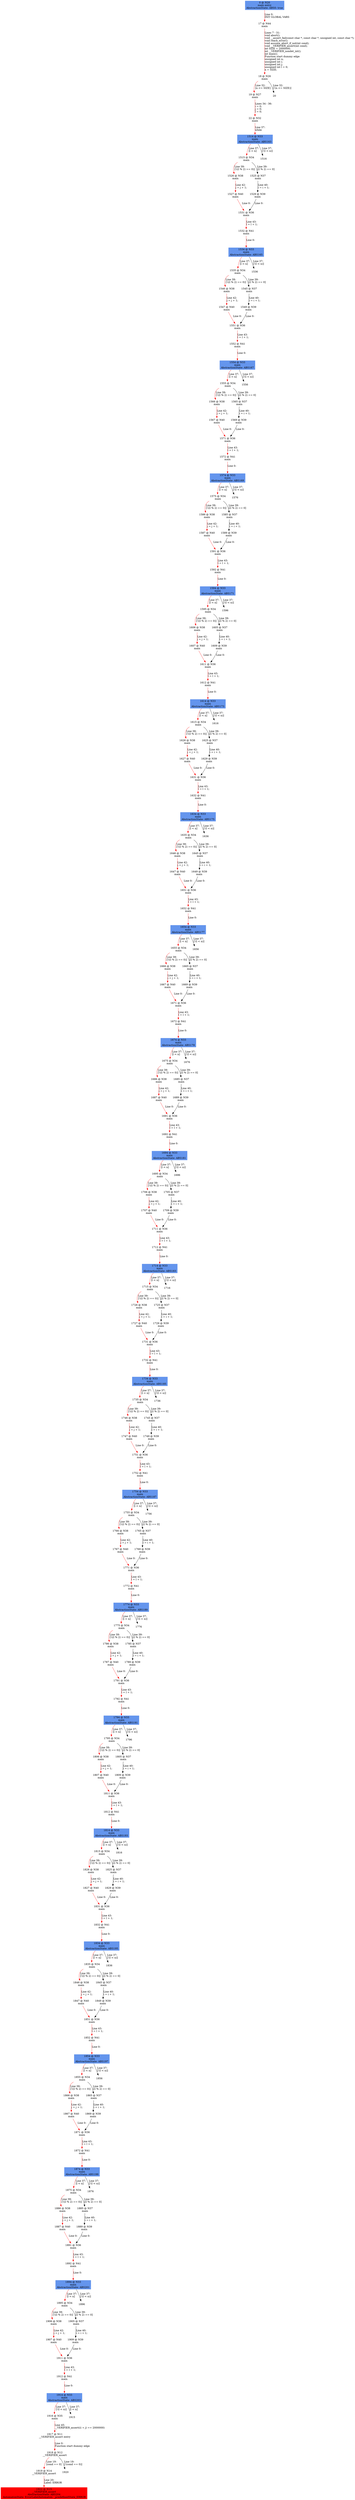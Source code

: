 digraph ARG {
node [style="filled" shape="box" color="white"]
0 [fillcolor="cornflowerblue" label="0 @ N20\nmain entry\nAbstractionState: ABS0: true\n" id="0"]
17 [label="17 @ N44\nmain\n" id="17"]
18 [label="18 @ N26\nmain\n" id="18"]
19 [label="19 @ N27\nmain\n" id="19"]
22 [label="22 @ N32\nmain\n" id="22"]
1514 [fillcolor="cornflowerblue" label="1514 @ N33\nmain\nAbstractionState: ABS163\n" id="1514"]
1515 [label="1515 @ N34\nmain\n" id="1515"]
1526 [label="1526 @ N38\nmain\n" id="1526"]
1527 [label="1527 @ N40\nmain\n" id="1527"]
1531 [label="1531 @ N36\nmain\n" id="1531"]
1532 [label="1532 @ N41\nmain\n" id="1532"]
1534 [fillcolor="cornflowerblue" label="1534 @ N33\nmain\nAbstractionState: ABS165\n" id="1534"]
1535 [label="1535 @ N34\nmain\n" id="1535"]
1546 [label="1546 @ N38\nmain\n" id="1546"]
1547 [label="1547 @ N40\nmain\n" id="1547"]
1551 [label="1551 @ N36\nmain\n" id="1551"]
1552 [label="1552 @ N41\nmain\n" id="1552"]
1554 [fillcolor="cornflowerblue" label="1554 @ N33\nmain\nAbstractionState: ABS167\n" id="1554"]
1555 [label="1555 @ N34\nmain\n" id="1555"]
1566 [label="1566 @ N38\nmain\n" id="1566"]
1567 [label="1567 @ N40\nmain\n" id="1567"]
1571 [label="1571 @ N36\nmain\n" id="1571"]
1572 [label="1572 @ N41\nmain\n" id="1572"]
1574 [fillcolor="cornflowerblue" label="1574 @ N33\nmain\nAbstractionState: ABS169\n" id="1574"]
1575 [label="1575 @ N34\nmain\n" id="1575"]
1586 [label="1586 @ N38\nmain\n" id="1586"]
1587 [label="1587 @ N40\nmain\n" id="1587"]
1591 [label="1591 @ N36\nmain\n" id="1591"]
1592 [label="1592 @ N41\nmain\n" id="1592"]
1594 [fillcolor="cornflowerblue" label="1594 @ N33\nmain\nAbstractionState: ABS171\n" id="1594"]
1595 [label="1595 @ N34\nmain\n" id="1595"]
1606 [label="1606 @ N38\nmain\n" id="1606"]
1607 [label="1607 @ N40\nmain\n" id="1607"]
1611 [label="1611 @ N36\nmain\n" id="1611"]
1612 [label="1612 @ N41\nmain\n" id="1612"]
1614 [fillcolor="cornflowerblue" label="1614 @ N33\nmain\nAbstractionState: ABS173\n" id="1614"]
1615 [label="1615 @ N34\nmain\n" id="1615"]
1626 [label="1626 @ N38\nmain\n" id="1626"]
1627 [label="1627 @ N40\nmain\n" id="1627"]
1631 [label="1631 @ N36\nmain\n" id="1631"]
1632 [label="1632 @ N41\nmain\n" id="1632"]
1634 [fillcolor="cornflowerblue" label="1634 @ N33\nmain\nAbstractionState: ABS175\n" id="1634"]
1635 [label="1635 @ N34\nmain\n" id="1635"]
1646 [label="1646 @ N38\nmain\n" id="1646"]
1647 [label="1647 @ N40\nmain\n" id="1647"]
1651 [label="1651 @ N36\nmain\n" id="1651"]
1652 [label="1652 @ N41\nmain\n" id="1652"]
1654 [fillcolor="cornflowerblue" label="1654 @ N33\nmain\nAbstractionState: ABS177\n" id="1654"]
1655 [label="1655 @ N34\nmain\n" id="1655"]
1666 [label="1666 @ N38\nmain\n" id="1666"]
1667 [label="1667 @ N40\nmain\n" id="1667"]
1671 [label="1671 @ N36\nmain\n" id="1671"]
1672 [label="1672 @ N41\nmain\n" id="1672"]
1674 [fillcolor="cornflowerblue" label="1674 @ N33\nmain\nAbstractionState: ABS179\n" id="1674"]
1675 [label="1675 @ N34\nmain\n" id="1675"]
1686 [label="1686 @ N38\nmain\n" id="1686"]
1687 [label="1687 @ N40\nmain\n" id="1687"]
1691 [label="1691 @ N36\nmain\n" id="1691"]
1692 [label="1692 @ N41\nmain\n" id="1692"]
1694 [fillcolor="cornflowerblue" label="1694 @ N33\nmain\nAbstractionState: ABS181\n" id="1694"]
1695 [label="1695 @ N34\nmain\n" id="1695"]
1706 [label="1706 @ N38\nmain\n" id="1706"]
1707 [label="1707 @ N40\nmain\n" id="1707"]
1711 [label="1711 @ N36\nmain\n" id="1711"]
1712 [label="1712 @ N41\nmain\n" id="1712"]
1714 [fillcolor="cornflowerblue" label="1714 @ N33\nmain\nAbstractionState: ABS183\n" id="1714"]
1715 [label="1715 @ N34\nmain\n" id="1715"]
1726 [label="1726 @ N38\nmain\n" id="1726"]
1727 [label="1727 @ N40\nmain\n" id="1727"]
1731 [label="1731 @ N36\nmain\n" id="1731"]
1732 [label="1732 @ N41\nmain\n" id="1732"]
1734 [fillcolor="cornflowerblue" label="1734 @ N33\nmain\nAbstractionState: ABS185\n" id="1734"]
1735 [label="1735 @ N34\nmain\n" id="1735"]
1746 [label="1746 @ N38\nmain\n" id="1746"]
1747 [label="1747 @ N40\nmain\n" id="1747"]
1751 [label="1751 @ N36\nmain\n" id="1751"]
1752 [label="1752 @ N41\nmain\n" id="1752"]
1754 [fillcolor="cornflowerblue" label="1754 @ N33\nmain\nAbstractionState: ABS187\n" id="1754"]
1755 [label="1755 @ N34\nmain\n" id="1755"]
1766 [label="1766 @ N38\nmain\n" id="1766"]
1767 [label="1767 @ N40\nmain\n" id="1767"]
1771 [label="1771 @ N36\nmain\n" id="1771"]
1772 [label="1772 @ N41\nmain\n" id="1772"]
1774 [fillcolor="cornflowerblue" label="1774 @ N33\nmain\nAbstractionState: ABS189\n" id="1774"]
1775 [label="1775 @ N34\nmain\n" id="1775"]
1786 [label="1786 @ N38\nmain\n" id="1786"]
1787 [label="1787 @ N40\nmain\n" id="1787"]
1791 [label="1791 @ N36\nmain\n" id="1791"]
1792 [label="1792 @ N41\nmain\n" id="1792"]
1794 [fillcolor="cornflowerblue" label="1794 @ N33\nmain\nAbstractionState: ABS191\n" id="1794"]
1795 [label="1795 @ N34\nmain\n" id="1795"]
1806 [label="1806 @ N38\nmain\n" id="1806"]
1807 [label="1807 @ N40\nmain\n" id="1807"]
1811 [label="1811 @ N36\nmain\n" id="1811"]
1812 [label="1812 @ N41\nmain\n" id="1812"]
1814 [fillcolor="cornflowerblue" label="1814 @ N33\nmain\nAbstractionState: ABS193\n" id="1814"]
1815 [label="1815 @ N34\nmain\n" id="1815"]
1826 [label="1826 @ N38\nmain\n" id="1826"]
1827 [label="1827 @ N40\nmain\n" id="1827"]
1831 [label="1831 @ N36\nmain\n" id="1831"]
1832 [label="1832 @ N41\nmain\n" id="1832"]
1834 [fillcolor="cornflowerblue" label="1834 @ N33\nmain\nAbstractionState: ABS195\n" id="1834"]
1835 [label="1835 @ N34\nmain\n" id="1835"]
1846 [label="1846 @ N38\nmain\n" id="1846"]
1847 [label="1847 @ N40\nmain\n" id="1847"]
1851 [label="1851 @ N36\nmain\n" id="1851"]
1852 [label="1852 @ N41\nmain\n" id="1852"]
1854 [fillcolor="cornflowerblue" label="1854 @ N33\nmain\nAbstractionState: ABS197\n" id="1854"]
1855 [label="1855 @ N34\nmain\n" id="1855"]
1866 [label="1866 @ N38\nmain\n" id="1866"]
1867 [label="1867 @ N40\nmain\n" id="1867"]
1871 [label="1871 @ N36\nmain\n" id="1871"]
1872 [label="1872 @ N41\nmain\n" id="1872"]
1874 [fillcolor="cornflowerblue" label="1874 @ N33\nmain\nAbstractionState: ABS199\n" id="1874"]
1875 [label="1875 @ N34\nmain\n" id="1875"]
1886 [label="1886 @ N38\nmain\n" id="1886"]
1887 [label="1887 @ N40\nmain\n" id="1887"]
1891 [label="1891 @ N36\nmain\n" id="1891"]
1892 [label="1892 @ N41\nmain\n" id="1892"]
1894 [fillcolor="cornflowerblue" label="1894 @ N33\nmain\nAbstractionState: ABS201\n" id="1894"]
1895 [label="1895 @ N34\nmain\n" id="1895"]
1906 [label="1906 @ N38\nmain\n" id="1906"]
1907 [label="1907 @ N40\nmain\n" id="1907"]
1911 [label="1911 @ N36\nmain\n" id="1911"]
1912 [label="1912 @ N41\nmain\n" id="1912"]
1914 [fillcolor="cornflowerblue" label="1914 @ N33\nmain\nAbstractionState: ABS203\n" id="1914"]
1916 [label="1916 @ N35\nmain\n" id="1916"]
1917 [label="1917 @ N11\n__VERIFIER_assert entry\n" id="1917"]
1918 [label="1918 @ N12\n__VERIFIER_assert\n" id="1918"]
1919 [label="1919 @ N14\n__VERIFIER_assert\n" id="1919"]
1922 [fillcolor="red" label="1922 @ N15\n__VERIFIER_assert\nAbstractionState: ABS204\n AutomatonState: ErrorLabelAutomaton: _predefinedState_ERROR\n" id="1922"]
1905 [label="1905 @ N37\nmain\n" id="1905"]
1909 [label="1909 @ N39\nmain\n" id="1909"]
1885 [label="1885 @ N37\nmain\n" id="1885"]
1889 [label="1889 @ N39\nmain\n" id="1889"]
1865 [label="1865 @ N37\nmain\n" id="1865"]
1869 [label="1869 @ N39\nmain\n" id="1869"]
1845 [label="1845 @ N37\nmain\n" id="1845"]
1849 [label="1849 @ N39\nmain\n" id="1849"]
1825 [label="1825 @ N37\nmain\n" id="1825"]
1829 [label="1829 @ N39\nmain\n" id="1829"]
1805 [label="1805 @ N37\nmain\n" id="1805"]
1809 [label="1809 @ N39\nmain\n" id="1809"]
1785 [label="1785 @ N37\nmain\n" id="1785"]
1789 [label="1789 @ N39\nmain\n" id="1789"]
1765 [label="1765 @ N37\nmain\n" id="1765"]
1769 [label="1769 @ N39\nmain\n" id="1769"]
1745 [label="1745 @ N37\nmain\n" id="1745"]
1749 [label="1749 @ N39\nmain\n" id="1749"]
1725 [label="1725 @ N37\nmain\n" id="1725"]
1729 [label="1729 @ N39\nmain\n" id="1729"]
1705 [label="1705 @ N37\nmain\n" id="1705"]
1709 [label="1709 @ N39\nmain\n" id="1709"]
1685 [label="1685 @ N37\nmain\n" id="1685"]
1689 [label="1689 @ N39\nmain\n" id="1689"]
1665 [label="1665 @ N37\nmain\n" id="1665"]
1669 [label="1669 @ N39\nmain\n" id="1669"]
1645 [label="1645 @ N37\nmain\n" id="1645"]
1649 [label="1649 @ N39\nmain\n" id="1649"]
1625 [label="1625 @ N37\nmain\n" id="1625"]
1629 [label="1629 @ N39\nmain\n" id="1629"]
1605 [label="1605 @ N37\nmain\n" id="1605"]
1609 [label="1609 @ N39\nmain\n" id="1609"]
1585 [label="1585 @ N37\nmain\n" id="1585"]
1589 [label="1589 @ N39\nmain\n" id="1589"]
1565 [label="1565 @ N37\nmain\n" id="1565"]
1569 [label="1569 @ N39\nmain\n" id="1569"]
1545 [label="1545 @ N37\nmain\n" id="1545"]
1549 [label="1549 @ N39\nmain\n" id="1549"]
1525 [label="1525 @ N37\nmain\n" id="1525"]
1529 [label="1529 @ N39\nmain\n" id="1529"]
0 -> 17 [color="red" label="Line 0: \lINIT GLOBAL VARS\l" id="0 -> 17"]
17 -> 18 [color="red" label="Lines 7 - 31: \lvoid abort();\lvoid __assert_fail(const char *, const char *, unsigned int, const char *);\lvoid reach_error();\lvoid assume_abort_if_not(int cond);\lvoid __VERIFIER_assert(int cond);\lint SIZE = 2000000;\lint __VERIFIER_nondet_int();\lint main();\lFunction start dummy edge\lunsigned int n;\lunsigned int i;\lunsigned int j;\lunsigned int l = 0;\ln = SIZE;\l" id="17 -> 18"]
18 -> 19 [color="red" label="Line 32: \l[n <= SIZE]\l" id="18 -> 19"]
18 -> 20 [label="Line 32: \l[!(n <= SIZE)]\l" id="18 -> 20"]
19 -> 22 [color="red" label="Lines 34 - 36: \li = 0;\lj = 0;\ll = 0;\l" id="19 -> 22"]
22 -> 1514 [color="red" label="Line 37: \lwhile\l" id="22 -> 1514"]
1514 -> 1515 [color="red" label="Line 37: \l[l < n]\l" id="1514 -> 1515"]
1514 -> 1516 [label="Line 37: \l[!(l < n)]\l" id="1514 -> 1516"]
1515 -> 1525 [label="Line 39: \l[(l % 2) == 0]\l" id="1515 -> 1525"]
1515 -> 1526 [color="red" label="Line 39: \l[!((l % 2) == 0)]\l" id="1515 -> 1526"]
1526 -> 1527 [color="red" label="Line 42: \lj = j + 1;\l" id="1526 -> 1527"]
1527 -> 1531 [color="red" label="Line 0: \l\l" id="1527 -> 1531"]
1531 -> 1532 [color="red" label="Line 43: \ll = l + 1;\l" id="1531 -> 1532"]
1532 -> 1534 [color="red" label="Line 0: \l\l" id="1532 -> 1534"]
1534 -> 1535 [color="red" label="Line 37: \l[l < n]\l" id="1534 -> 1535"]
1534 -> 1536 [label="Line 37: \l[!(l < n)]\l" id="1534 -> 1536"]
1535 -> 1545 [label="Line 39: \l[(l % 2) == 0]\l" id="1535 -> 1545"]
1535 -> 1546 [color="red" label="Line 39: \l[!((l % 2) == 0)]\l" id="1535 -> 1546"]
1546 -> 1547 [color="red" label="Line 42: \lj = j + 1;\l" id="1546 -> 1547"]
1547 -> 1551 [color="red" label="Line 0: \l\l" id="1547 -> 1551"]
1551 -> 1552 [color="red" label="Line 43: \ll = l + 1;\l" id="1551 -> 1552"]
1552 -> 1554 [color="red" label="Line 0: \l\l" id="1552 -> 1554"]
1554 -> 1555 [color="red" label="Line 37: \l[l < n]\l" id="1554 -> 1555"]
1554 -> 1556 [label="Line 37: \l[!(l < n)]\l" id="1554 -> 1556"]
1555 -> 1565 [label="Line 39: \l[(l % 2) == 0]\l" id="1555 -> 1565"]
1555 -> 1566 [color="red" label="Line 39: \l[!((l % 2) == 0)]\l" id="1555 -> 1566"]
1566 -> 1567 [color="red" label="Line 42: \lj = j + 1;\l" id="1566 -> 1567"]
1567 -> 1571 [color="red" label="Line 0: \l\l" id="1567 -> 1571"]
1571 -> 1572 [color="red" label="Line 43: \ll = l + 1;\l" id="1571 -> 1572"]
1572 -> 1574 [color="red" label="Line 0: \l\l" id="1572 -> 1574"]
1574 -> 1575 [color="red" label="Line 37: \l[l < n]\l" id="1574 -> 1575"]
1574 -> 1576 [label="Line 37: \l[!(l < n)]\l" id="1574 -> 1576"]
1575 -> 1585 [label="Line 39: \l[(l % 2) == 0]\l" id="1575 -> 1585"]
1575 -> 1586 [color="red" label="Line 39: \l[!((l % 2) == 0)]\l" id="1575 -> 1586"]
1586 -> 1587 [color="red" label="Line 42: \lj = j + 1;\l" id="1586 -> 1587"]
1587 -> 1591 [color="red" label="Line 0: \l\l" id="1587 -> 1591"]
1591 -> 1592 [color="red" label="Line 43: \ll = l + 1;\l" id="1591 -> 1592"]
1592 -> 1594 [color="red" label="Line 0: \l\l" id="1592 -> 1594"]
1594 -> 1595 [color="red" label="Line 37: \l[l < n]\l" id="1594 -> 1595"]
1594 -> 1596 [label="Line 37: \l[!(l < n)]\l" id="1594 -> 1596"]
1595 -> 1605 [label="Line 39: \l[(l % 2) == 0]\l" id="1595 -> 1605"]
1595 -> 1606 [color="red" label="Line 39: \l[!((l % 2) == 0)]\l" id="1595 -> 1606"]
1606 -> 1607 [color="red" label="Line 42: \lj = j + 1;\l" id="1606 -> 1607"]
1607 -> 1611 [color="red" label="Line 0: \l\l" id="1607 -> 1611"]
1611 -> 1612 [color="red" label="Line 43: \ll = l + 1;\l" id="1611 -> 1612"]
1612 -> 1614 [color="red" label="Line 0: \l\l" id="1612 -> 1614"]
1614 -> 1615 [color="red" label="Line 37: \l[l < n]\l" id="1614 -> 1615"]
1614 -> 1616 [label="Line 37: \l[!(l < n)]\l" id="1614 -> 1616"]
1615 -> 1625 [label="Line 39: \l[(l % 2) == 0]\l" id="1615 -> 1625"]
1615 -> 1626 [color="red" label="Line 39: \l[!((l % 2) == 0)]\l" id="1615 -> 1626"]
1626 -> 1627 [color="red" label="Line 42: \lj = j + 1;\l" id="1626 -> 1627"]
1627 -> 1631 [color="red" label="Line 0: \l\l" id="1627 -> 1631"]
1631 -> 1632 [color="red" label="Line 43: \ll = l + 1;\l" id="1631 -> 1632"]
1632 -> 1634 [color="red" label="Line 0: \l\l" id="1632 -> 1634"]
1634 -> 1635 [color="red" label="Line 37: \l[l < n]\l" id="1634 -> 1635"]
1634 -> 1636 [label="Line 37: \l[!(l < n)]\l" id="1634 -> 1636"]
1635 -> 1645 [label="Line 39: \l[(l % 2) == 0]\l" id="1635 -> 1645"]
1635 -> 1646 [color="red" label="Line 39: \l[!((l % 2) == 0)]\l" id="1635 -> 1646"]
1646 -> 1647 [color="red" label="Line 42: \lj = j + 1;\l" id="1646 -> 1647"]
1647 -> 1651 [color="red" label="Line 0: \l\l" id="1647 -> 1651"]
1651 -> 1652 [color="red" label="Line 43: \ll = l + 1;\l" id="1651 -> 1652"]
1652 -> 1654 [color="red" label="Line 0: \l\l" id="1652 -> 1654"]
1654 -> 1655 [color="red" label="Line 37: \l[l < n]\l" id="1654 -> 1655"]
1654 -> 1656 [label="Line 37: \l[!(l < n)]\l" id="1654 -> 1656"]
1655 -> 1665 [label="Line 39: \l[(l % 2) == 0]\l" id="1655 -> 1665"]
1655 -> 1666 [color="red" label="Line 39: \l[!((l % 2) == 0)]\l" id="1655 -> 1666"]
1666 -> 1667 [color="red" label="Line 42: \lj = j + 1;\l" id="1666 -> 1667"]
1667 -> 1671 [color="red" label="Line 0: \l\l" id="1667 -> 1671"]
1671 -> 1672 [color="red" label="Line 43: \ll = l + 1;\l" id="1671 -> 1672"]
1672 -> 1674 [color="red" label="Line 0: \l\l" id="1672 -> 1674"]
1674 -> 1675 [color="red" label="Line 37: \l[l < n]\l" id="1674 -> 1675"]
1674 -> 1676 [label="Line 37: \l[!(l < n)]\l" id="1674 -> 1676"]
1675 -> 1685 [label="Line 39: \l[(l % 2) == 0]\l" id="1675 -> 1685"]
1675 -> 1686 [color="red" label="Line 39: \l[!((l % 2) == 0)]\l" id="1675 -> 1686"]
1686 -> 1687 [color="red" label="Line 42: \lj = j + 1;\l" id="1686 -> 1687"]
1687 -> 1691 [color="red" label="Line 0: \l\l" id="1687 -> 1691"]
1691 -> 1692 [color="red" label="Line 43: \ll = l + 1;\l" id="1691 -> 1692"]
1692 -> 1694 [color="red" label="Line 0: \l\l" id="1692 -> 1694"]
1694 -> 1695 [color="red" label="Line 37: \l[l < n]\l" id="1694 -> 1695"]
1694 -> 1696 [label="Line 37: \l[!(l < n)]\l" id="1694 -> 1696"]
1695 -> 1705 [label="Line 39: \l[(l % 2) == 0]\l" id="1695 -> 1705"]
1695 -> 1706 [color="red" label="Line 39: \l[!((l % 2) == 0)]\l" id="1695 -> 1706"]
1706 -> 1707 [color="red" label="Line 42: \lj = j + 1;\l" id="1706 -> 1707"]
1707 -> 1711 [color="red" label="Line 0: \l\l" id="1707 -> 1711"]
1711 -> 1712 [color="red" label="Line 43: \ll = l + 1;\l" id="1711 -> 1712"]
1712 -> 1714 [color="red" label="Line 0: \l\l" id="1712 -> 1714"]
1714 -> 1715 [color="red" label="Line 37: \l[l < n]\l" id="1714 -> 1715"]
1714 -> 1716 [label="Line 37: \l[!(l < n)]\l" id="1714 -> 1716"]
1715 -> 1725 [label="Line 39: \l[(l % 2) == 0]\l" id="1715 -> 1725"]
1715 -> 1726 [color="red" label="Line 39: \l[!((l % 2) == 0)]\l" id="1715 -> 1726"]
1726 -> 1727 [color="red" label="Line 42: \lj = j + 1;\l" id="1726 -> 1727"]
1727 -> 1731 [color="red" label="Line 0: \l\l" id="1727 -> 1731"]
1731 -> 1732 [color="red" label="Line 43: \ll = l + 1;\l" id="1731 -> 1732"]
1732 -> 1734 [color="red" label="Line 0: \l\l" id="1732 -> 1734"]
1734 -> 1735 [color="red" label="Line 37: \l[l < n]\l" id="1734 -> 1735"]
1734 -> 1736 [label="Line 37: \l[!(l < n)]\l" id="1734 -> 1736"]
1735 -> 1745 [label="Line 39: \l[(l % 2) == 0]\l" id="1735 -> 1745"]
1735 -> 1746 [color="red" label="Line 39: \l[!((l % 2) == 0)]\l" id="1735 -> 1746"]
1746 -> 1747 [color="red" label="Line 42: \lj = j + 1;\l" id="1746 -> 1747"]
1747 -> 1751 [color="red" label="Line 0: \l\l" id="1747 -> 1751"]
1751 -> 1752 [color="red" label="Line 43: \ll = l + 1;\l" id="1751 -> 1752"]
1752 -> 1754 [color="red" label="Line 0: \l\l" id="1752 -> 1754"]
1754 -> 1755 [color="red" label="Line 37: \l[l < n]\l" id="1754 -> 1755"]
1754 -> 1756 [label="Line 37: \l[!(l < n)]\l" id="1754 -> 1756"]
1755 -> 1765 [label="Line 39: \l[(l % 2) == 0]\l" id="1755 -> 1765"]
1755 -> 1766 [color="red" label="Line 39: \l[!((l % 2) == 0)]\l" id="1755 -> 1766"]
1766 -> 1767 [color="red" label="Line 42: \lj = j + 1;\l" id="1766 -> 1767"]
1767 -> 1771 [color="red" label="Line 0: \l\l" id="1767 -> 1771"]
1771 -> 1772 [color="red" label="Line 43: \ll = l + 1;\l" id="1771 -> 1772"]
1772 -> 1774 [color="red" label="Line 0: \l\l" id="1772 -> 1774"]
1774 -> 1775 [color="red" label="Line 37: \l[l < n]\l" id="1774 -> 1775"]
1774 -> 1776 [label="Line 37: \l[!(l < n)]\l" id="1774 -> 1776"]
1775 -> 1785 [label="Line 39: \l[(l % 2) == 0]\l" id="1775 -> 1785"]
1775 -> 1786 [color="red" label="Line 39: \l[!((l % 2) == 0)]\l" id="1775 -> 1786"]
1786 -> 1787 [color="red" label="Line 42: \lj = j + 1;\l" id="1786 -> 1787"]
1787 -> 1791 [color="red" label="Line 0: \l\l" id="1787 -> 1791"]
1791 -> 1792 [color="red" label="Line 43: \ll = l + 1;\l" id="1791 -> 1792"]
1792 -> 1794 [color="red" label="Line 0: \l\l" id="1792 -> 1794"]
1794 -> 1795 [color="red" label="Line 37: \l[l < n]\l" id="1794 -> 1795"]
1794 -> 1796 [label="Line 37: \l[!(l < n)]\l" id="1794 -> 1796"]
1795 -> 1805 [label="Line 39: \l[(l % 2) == 0]\l" id="1795 -> 1805"]
1795 -> 1806 [color="red" label="Line 39: \l[!((l % 2) == 0)]\l" id="1795 -> 1806"]
1806 -> 1807 [color="red" label="Line 42: \lj = j + 1;\l" id="1806 -> 1807"]
1807 -> 1811 [color="red" label="Line 0: \l\l" id="1807 -> 1811"]
1811 -> 1812 [color="red" label="Line 43: \ll = l + 1;\l" id="1811 -> 1812"]
1812 -> 1814 [color="red" label="Line 0: \l\l" id="1812 -> 1814"]
1814 -> 1815 [color="red" label="Line 37: \l[l < n]\l" id="1814 -> 1815"]
1814 -> 1816 [label="Line 37: \l[!(l < n)]\l" id="1814 -> 1816"]
1815 -> 1825 [label="Line 39: \l[(l % 2) == 0]\l" id="1815 -> 1825"]
1815 -> 1826 [color="red" label="Line 39: \l[!((l % 2) == 0)]\l" id="1815 -> 1826"]
1826 -> 1827 [color="red" label="Line 42: \lj = j + 1;\l" id="1826 -> 1827"]
1827 -> 1831 [color="red" label="Line 0: \l\l" id="1827 -> 1831"]
1831 -> 1832 [color="red" label="Line 43: \ll = l + 1;\l" id="1831 -> 1832"]
1832 -> 1834 [color="red" label="Line 0: \l\l" id="1832 -> 1834"]
1834 -> 1835 [color="red" label="Line 37: \l[l < n]\l" id="1834 -> 1835"]
1834 -> 1836 [label="Line 37: \l[!(l < n)]\l" id="1834 -> 1836"]
1835 -> 1845 [label="Line 39: \l[(l % 2) == 0]\l" id="1835 -> 1845"]
1835 -> 1846 [color="red" label="Line 39: \l[!((l % 2) == 0)]\l" id="1835 -> 1846"]
1846 -> 1847 [color="red" label="Line 42: \lj = j + 1;\l" id="1846 -> 1847"]
1847 -> 1851 [color="red" label="Line 0: \l\l" id="1847 -> 1851"]
1851 -> 1852 [color="red" label="Line 43: \ll = l + 1;\l" id="1851 -> 1852"]
1852 -> 1854 [color="red" label="Line 0: \l\l" id="1852 -> 1854"]
1854 -> 1855 [color="red" label="Line 37: \l[l < n]\l" id="1854 -> 1855"]
1854 -> 1856 [label="Line 37: \l[!(l < n)]\l" id="1854 -> 1856"]
1855 -> 1865 [label="Line 39: \l[(l % 2) == 0]\l" id="1855 -> 1865"]
1855 -> 1866 [color="red" label="Line 39: \l[!((l % 2) == 0)]\l" id="1855 -> 1866"]
1866 -> 1867 [color="red" label="Line 42: \lj = j + 1;\l" id="1866 -> 1867"]
1867 -> 1871 [color="red" label="Line 0: \l\l" id="1867 -> 1871"]
1871 -> 1872 [color="red" label="Line 43: \ll = l + 1;\l" id="1871 -> 1872"]
1872 -> 1874 [color="red" label="Line 0: \l\l" id="1872 -> 1874"]
1874 -> 1875 [color="red" label="Line 37: \l[l < n]\l" id="1874 -> 1875"]
1874 -> 1876 [label="Line 37: \l[!(l < n)]\l" id="1874 -> 1876"]
1875 -> 1885 [label="Line 39: \l[(l % 2) == 0]\l" id="1875 -> 1885"]
1875 -> 1886 [color="red" label="Line 39: \l[!((l % 2) == 0)]\l" id="1875 -> 1886"]
1886 -> 1887 [color="red" label="Line 42: \lj = j + 1;\l" id="1886 -> 1887"]
1887 -> 1891 [color="red" label="Line 0: \l\l" id="1887 -> 1891"]
1891 -> 1892 [color="red" label="Line 43: \ll = l + 1;\l" id="1891 -> 1892"]
1892 -> 1894 [color="red" label="Line 0: \l\l" id="1892 -> 1894"]
1894 -> 1895 [color="red" label="Line 37: \l[l < n]\l" id="1894 -> 1895"]
1894 -> 1896 [label="Line 37: \l[!(l < n)]\l" id="1894 -> 1896"]
1895 -> 1905 [label="Line 39: \l[(l % 2) == 0]\l" id="1895 -> 1905"]
1895 -> 1906 [color="red" label="Line 39: \l[!((l % 2) == 0)]\l" id="1895 -> 1906"]
1906 -> 1907 [color="red" label="Line 42: \lj = j + 1;\l" id="1906 -> 1907"]
1907 -> 1911 [color="red" label="Line 0: \l\l" id="1907 -> 1911"]
1911 -> 1912 [color="red" label="Line 43: \ll = l + 1;\l" id="1911 -> 1912"]
1912 -> 1914 [color="red" label="Line 0: \l\l" id="1912 -> 1914"]
1914 -> 1915 [label="Line 37: \l[l < n]\l" id="1914 -> 1915"]
1914 -> 1916 [color="red" label="Line 37: \l[!(l < n)]\l" id="1914 -> 1916"]
1916 -> 1917 [color="red" label="Line 45: \l__VERIFIER_assert((i + j) == 2000000)\l" id="1916 -> 1917"]
1917 -> 1918 [color="red" label="Line 0: \lFunction start dummy edge\l" id="1917 -> 1918"]
1918 -> 1919 [color="red" label="Line 19: \l[cond == 0]\l" id="1918 -> 1919"]
1918 -> 1920 [label="Line 19: \l[!(cond == 0)]\l" id="1918 -> 1920"]
1919 -> 1922 [color="red" label="Line 20: \lLabel: ERROR\l" id="1919 -> 1922"]
1905 -> 1909 [label="Line 40: \li = i + 1;\l" id="1905 -> 1909"]
1909 -> 1911 [label="Line 0: \l\l" id="1909 -> 1911"]
1885 -> 1889 [label="Line 40: \li = i + 1;\l" id="1885 -> 1889"]
1889 -> 1891 [label="Line 0: \l\l" id="1889 -> 1891"]
1865 -> 1869 [label="Line 40: \li = i + 1;\l" id="1865 -> 1869"]
1869 -> 1871 [label="Line 0: \l\l" id="1869 -> 1871"]
1845 -> 1849 [label="Line 40: \li = i + 1;\l" id="1845 -> 1849"]
1849 -> 1851 [label="Line 0: \l\l" id="1849 -> 1851"]
1825 -> 1829 [label="Line 40: \li = i + 1;\l" id="1825 -> 1829"]
1829 -> 1831 [label="Line 0: \l\l" id="1829 -> 1831"]
1805 -> 1809 [label="Line 40: \li = i + 1;\l" id="1805 -> 1809"]
1809 -> 1811 [label="Line 0: \l\l" id="1809 -> 1811"]
1785 -> 1789 [label="Line 40: \li = i + 1;\l" id="1785 -> 1789"]
1789 -> 1791 [label="Line 0: \l\l" id="1789 -> 1791"]
1765 -> 1769 [label="Line 40: \li = i + 1;\l" id="1765 -> 1769"]
1769 -> 1771 [label="Line 0: \l\l" id="1769 -> 1771"]
1745 -> 1749 [label="Line 40: \li = i + 1;\l" id="1745 -> 1749"]
1749 -> 1751 [label="Line 0: \l\l" id="1749 -> 1751"]
1725 -> 1729 [label="Line 40: \li = i + 1;\l" id="1725 -> 1729"]
1729 -> 1731 [label="Line 0: \l\l" id="1729 -> 1731"]
1705 -> 1709 [label="Line 40: \li = i + 1;\l" id="1705 -> 1709"]
1709 -> 1711 [label="Line 0: \l\l" id="1709 -> 1711"]
1685 -> 1689 [label="Line 40: \li = i + 1;\l" id="1685 -> 1689"]
1689 -> 1691 [label="Line 0: \l\l" id="1689 -> 1691"]
1665 -> 1669 [label="Line 40: \li = i + 1;\l" id="1665 -> 1669"]
1669 -> 1671 [label="Line 0: \l\l" id="1669 -> 1671"]
1645 -> 1649 [label="Line 40: \li = i + 1;\l" id="1645 -> 1649"]
1649 -> 1651 [label="Line 0: \l\l" id="1649 -> 1651"]
1625 -> 1629 [label="Line 40: \li = i + 1;\l" id="1625 -> 1629"]
1629 -> 1631 [label="Line 0: \l\l" id="1629 -> 1631"]
1605 -> 1609 [label="Line 40: \li = i + 1;\l" id="1605 -> 1609"]
1609 -> 1611 [label="Line 0: \l\l" id="1609 -> 1611"]
1585 -> 1589 [label="Line 40: \li = i + 1;\l" id="1585 -> 1589"]
1589 -> 1591 [label="Line 0: \l\l" id="1589 -> 1591"]
1565 -> 1569 [label="Line 40: \li = i + 1;\l" id="1565 -> 1569"]
1569 -> 1571 [label="Line 0: \l\l" id="1569 -> 1571"]
1545 -> 1549 [label="Line 40: \li = i + 1;\l" id="1545 -> 1549"]
1549 -> 1551 [label="Line 0: \l\l" id="1549 -> 1551"]
1525 -> 1529 [label="Line 40: \li = i + 1;\l" id="1525 -> 1529"]
1529 -> 1531 [label="Line 0: \l\l" id="1529 -> 1531"]
}
